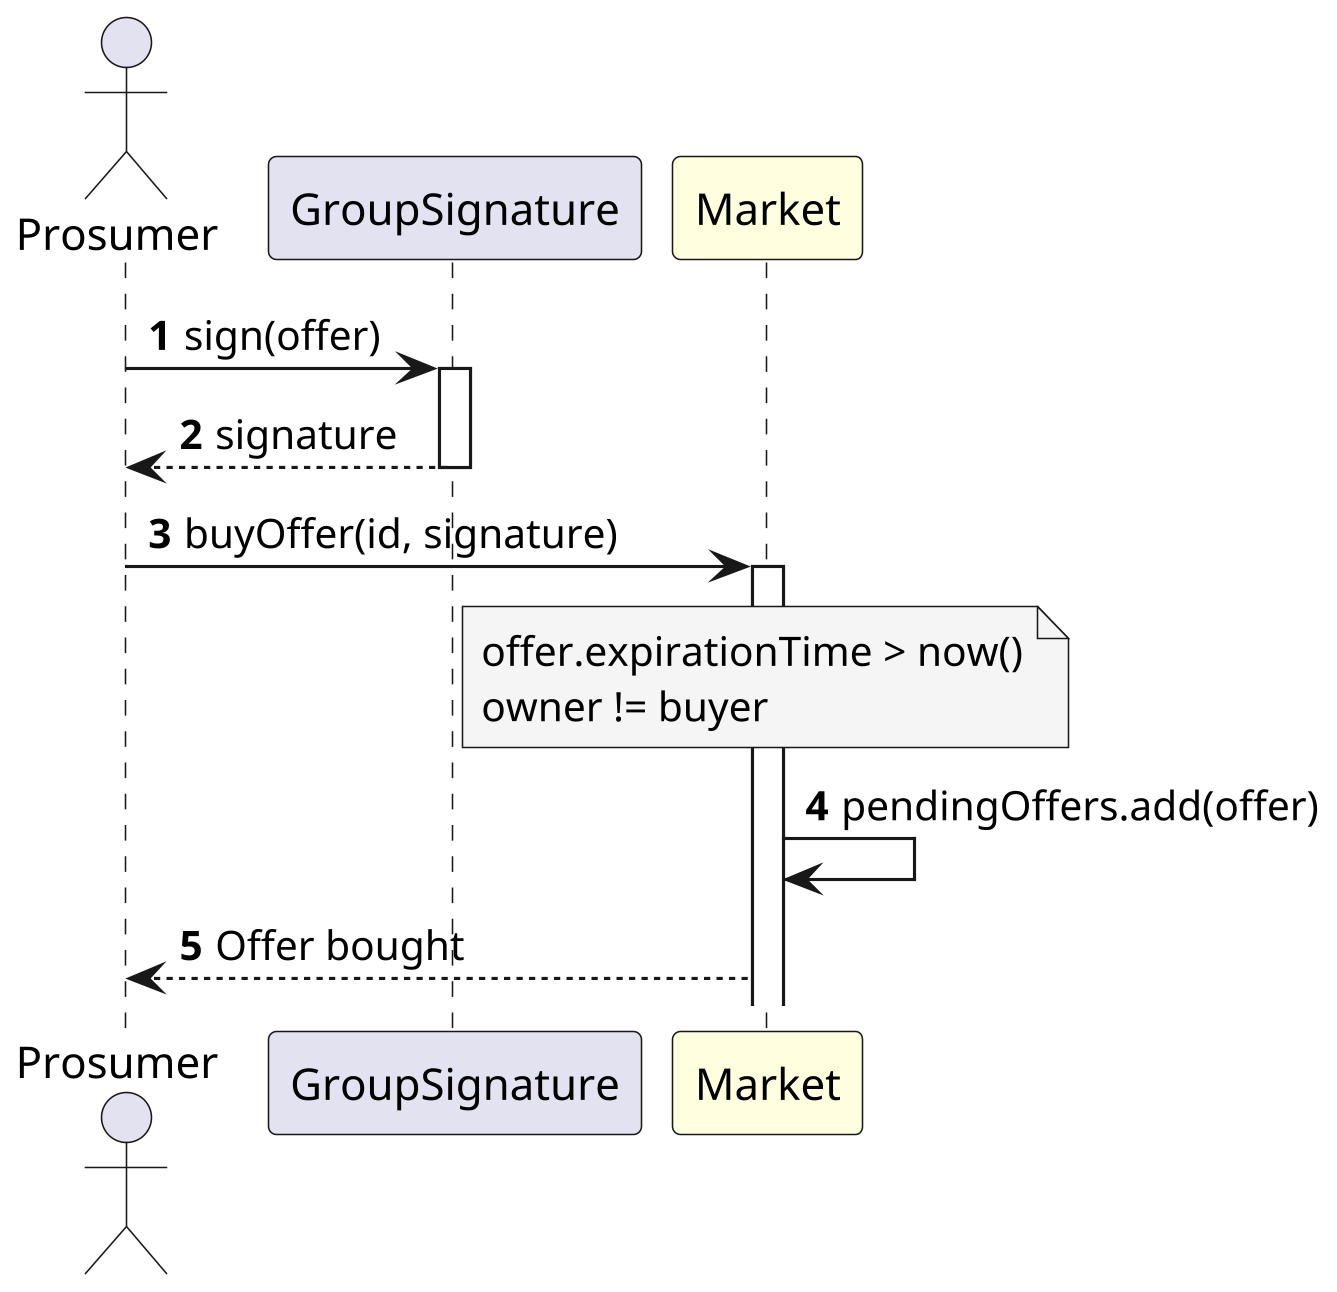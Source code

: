 @startuml BuyOffer
actor Prosumer
participant GroupSignature
participant Market #LightYellow

skinparam dpi 300

autonumber

Prosumer -> GroupSignature ++: sign(offer)
GroupSignature --> Prosumer --: signature

Prosumer -> Market ++: buyOffer(id, signature)
note over Market #WhiteSmoke
offer.expirationTime > now()
owner != buyer
end note
Market -> Market: pendingOffers.add(offer)
Market --> Prosumer: Offer bought

@enduml